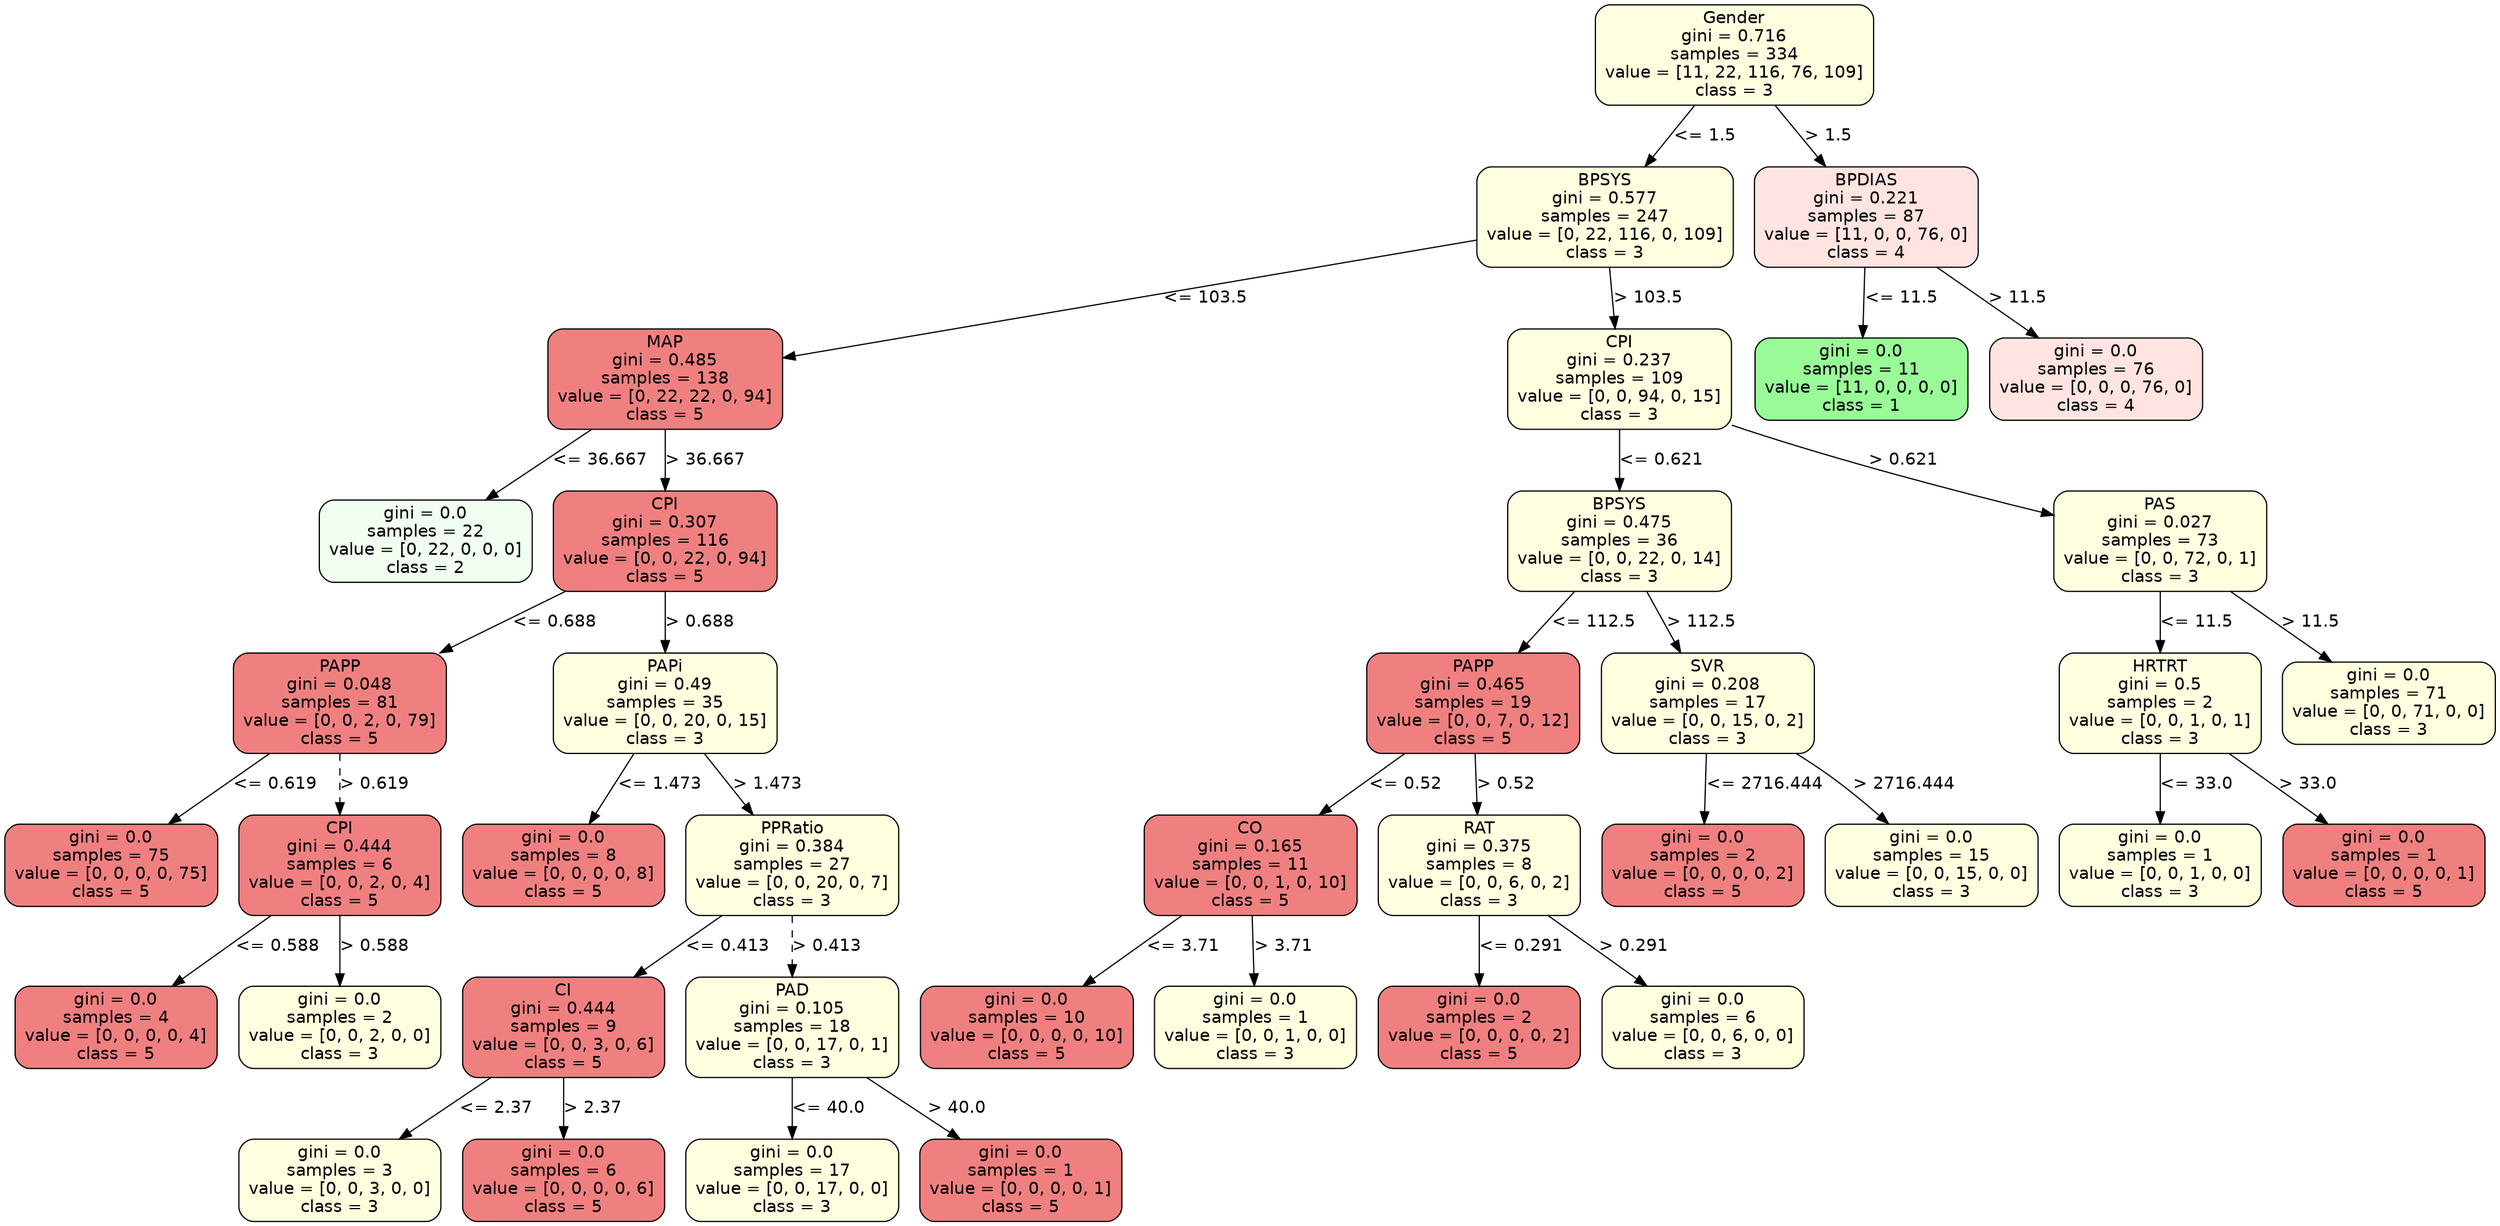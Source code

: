 strict digraph Tree {
	graph [bb="0,0,1758,1006"];
	node [color=black,
		fontname=helvetica,
		label="\N",
		shape=box,
		style="filled, rounded"
	];
	edge [fontname=helvetica];
	0	[fillcolor=lightyellow,
		height=1.1528,
		label="Gender\ngini = 0.716\nsamples = 334\nvalue = [11, 22, 116, 76, 109]\nclass = 3",
		pos="1199.5,964.5",
		width=2.6667];
	1	[fillcolor=lightyellow,
		height=1.1528,
		label="BPSYS\ngini = 0.577\nsamples = 247\nvalue = [0, 22, 116, 0, 109]\nclass = 3",
		pos="1108.5,830.5",
		width=2.4583];
	0 -> 1	[label="<= 1.5",
		labelangle=45,
		labeldistance=2.5,
		lp="1177.5,897.5",
		op="<=",
		param=1.5,
		pos="e,1136.6,872.27 1171.5,922.82 1162.3,909.52 1152,894.6 1142.4,880.74",
		style=solid];
	36	[fillcolor=mistyrose,
		height=1.1528,
		label="BPDIAS\ngini = 0.221\nsamples = 87\nvalue = [11, 0, 0, 76, 0]\nclass = 4",
		pos="1292.5,830.5",
		width=2.1528];
	0 -> 36	[label="> 1.5",
		labelangle=-45,
		labeldistance=2.5,
		lp="1265,897.5",
		op=">",
		param=1.5,
		pos="e,1263.8,872.27 1228.2,922.82 1237.5,909.52 1248,894.6 1257.8,880.74",
		style=solid];
	2	[fillcolor=lightcoral,
		height=1.1528,
		label="MAP\ngini = 0.485\nsamples = 138\nvalue = [0, 22, 22, 0, 94]\nclass = 5",
		pos="474.5,696.5",
		width=2.25];
	1 -> 2	[label="<= 103.5",
		lp="839,763.5",
		op="<=",
		param=103.5,
		pos="e,555.7,714.4 1019.7,811.01 899.68,786.02 686.9,741.72 565.7,716.49",
		style=solid];
	19	[fillcolor=lightyellow,
		height=1.1528,
		label="CPI\ngini = 0.237\nsamples = 109\nvalue = [0, 0, 94, 0, 15]\nclass = 3",
		pos="1117.5,696.5",
		width=2.1528];
	1 -> 19	[label="> 103.5",
		lp="1136.5,763.5",
		op=">",
		param=103.5,
		pos="e,1114.7,738.27 1111.3,788.82 1112.1,776.02 1113.1,761.73 1114,748.32",
		style=solid];
	3	[fillcolor=honeydew,
		height=0.94444,
		label="gini = 0.0\nsamples = 22\nvalue = [0, 22, 0, 0, 0]\nclass = 2",
		pos="305.5,562.5",
		width=2.0417];
	2 -> 3	[label="<= 36.667",
		lp="426.5,629.5",
		op="<=",
		param=36.667,
		pos="e,347.79,596.53 422.42,654.82 401.17,638.23 376.71,619.12 355.67,602.69",
		style=solid];
	4	[fillcolor=lightcoral,
		height=1.1528,
		label="CPI\ngini = 0.307\nsamples = 116\nvalue = [0, 0, 22, 0, 94]\nclass = 5",
		pos="474.5,562.5",
		width=2.1528];
	2 -> 4	[label="> 36.667",
		lp="501.5,629.5",
		op=">",
		param=36.667,
		pos="e,474.5,604.27 474.5,654.82 474.5,642.02 474.5,627.73 474.5,614.32",
		style=solid];
	5	[fillcolor=lightcoral,
		height=1.1528,
		label="PAPP\ngini = 0.048\nsamples = 81\nvalue = [0, 0, 2, 0, 79]\nclass = 5",
		pos="235.5,428.5",
		width=2.0417];
	4 -> 5	[label="<= 0.688",
		lp="390,495.5",
		op="<=",
		param=0.688,
		pos="e,309.11,470.15 401.17,521 374.91,506.5 345.14,490.05 318.14,475.14",
		style=solid];
	10	[fillcolor=lightyellow,
		height=1.1528,
		label="PAPi\ngini = 0.49\nsamples = 35\nvalue = [0, 0, 20, 0, 15]\nclass = 3",
		pos="474.5,428.5",
		width=2.1528];
	4 -> 10	[label="> 0.688",
		lp="497.5,495.5",
		op=">",
		param=0.688,
		pos="e,474.5,470.27 474.5,520.82 474.5,508.02 474.5,493.73 474.5,480.32",
		style=solid];
	6	[fillcolor=lightcoral,
		height=0.94444,
		label="gini = 0.0\nsamples = 75\nvalue = [0, 0, 0, 0, 75]\nclass = 5",
		pos="73.5,294.5",
		width=2.0417];
	5 -> 6	[label="<= 0.619",
		lp="187,361.5",
		op="<=",
		param=0.619,
		pos="e,114.04,328.53 185.57,386.82 165.3,370.3 141.97,351.29 121.86,334.9",
		style=solid];
	7	[fillcolor=lightcoral,
		height=1.1528,
		label="CPI\ngini = 0.444\nsamples = 6\nvalue = [0, 0, 2, 0, 4]\nclass = 5",
		pos="235.5,294.5",
		width=1.9444];
	5 -> 7	[label="> 0.619",
		lp="258.5,361.5",
		op=">",
		param=0.619,
		pos="e,235.5,336.27 235.5,386.82 235.5,374.02 235.5,359.73 235.5,346.32",
		style=dashed];
	8	[fillcolor=lightcoral,
		height=0.94444,
		label="gini = 0.0\nsamples = 4\nvalue = [0, 0, 0, 0, 4]\nclass = 5",
		pos="77.5,160.5",
		width=1.9444];
	7 -> 8	[label="<= 0.588",
		lp="189,227.5",
		op="<=",
		param=0.588,
		pos="e,117.03,194.53 186.81,252.82 167.12,236.37 144.48,217.46 124.93,201.12",
		style=solid];
	9	[fillcolor=lightyellow,
		height=0.94444,
		label="gini = 0.0\nsamples = 2\nvalue = [0, 0, 2, 0, 0]\nclass = 3",
		pos="235.5,160.5",
		width=1.9444];
	7 -> 9	[label="> 0.588",
		lp="258.5,227.5",
		op=">",
		param=0.588,
		pos="e,235.5,194.74 235.5,252.82 235.5,237.68 235.5,220.44 235.5,205.05",
		style=solid];
	11	[fillcolor=lightcoral,
		height=0.94444,
		label="gini = 0.0\nsamples = 8\nvalue = [0, 0, 0, 0, 8]\nclass = 5",
		pos="393.5,294.5",
		width=1.9444];
	10 -> 11	[label="<= 1.473",
		lp="464,361.5",
		op="<=",
		param=1.473,
		pos="e,412.44,328.63 447.68,386.74 443.88,380.82 440.06,374.77 436.5,369 430.26,358.88 423.69,347.86 417.62,337.51",
		style=solid];
	12	[fillcolor=lightyellow,
		height=1.1528,
		label="PPRatio\ngini = 0.384\nsamples = 27\nvalue = [0, 0, 20, 0, 7]\nclass = 3",
		pos="555.5,294.5",
		width=2.0417];
	10 -> 12	[label="> 1.473",
		lp="540.5,361.5",
		op=">",
		param=1.473,
		pos="e,530.48,336.27 499.46,386.82 507.55,373.64 516.6,358.89 525.04,345.14",
		style=solid];
	13	[fillcolor=lightcoral,
		height=1.1528,
		label="CI\ngini = 0.444\nsamples = 9\nvalue = [0, 0, 3, 0, 6]\nclass = 5",
		pos="393.5,160.5",
		width=1.9444];
	12 -> 13	[label="<= 0.413",
		lp="507,227.5",
		op="<=",
		param=0.413,
		pos="e,443.26,202.05 505.57,252.82 488.4,238.83 469.03,223.04 451.29,208.59",
		style=solid];
	16	[fillcolor=lightyellow,
		height=1.1528,
		label="PAD\ngini = 0.105\nsamples = 18\nvalue = [0, 0, 17, 0, 1]\nclass = 3",
		pos="555.5,160.5",
		width=2.0417];
	12 -> 16	[label="> 0.413",
		lp="578.5,227.5",
		op=">",
		param=0.413,
		pos="e,555.5,202.27 555.5,252.82 555.5,240.02 555.5,225.73 555.5,212.32",
		style=dashed];
	14	[fillcolor=lightyellow,
		height=0.94444,
		label="gini = 0.0\nsamples = 3\nvalue = [0, 0, 3, 0, 0]\nclass = 3",
		pos="235.5,34",
		width=1.9444];
	13 -> 14	[label="<= 2.37",
		lp="343,93.5",
		op="<=",
		param=2.37,
		pos="e,277.6,68.177 341.76,118.73 323.74,104.53 303.55,88.62 285.65,74.517",
		style=solid];
	15	[fillcolor=lightcoral,
		height=0.94444,
		label="gini = 0.0\nsamples = 6\nvalue = [0, 0, 0, 0, 6]\nclass = 5",
		pos="393.5,34",
		width=1.9444];
	13 -> 15	[label="> 2.37",
		lp="413,93.5",
		op=">",
		param=2.37,
		pos="e,393.5,68.379 393.5,118.73 393.5,105.86 393.5,91.597 393.5,78.541",
		style=solid];
	17	[fillcolor=lightyellow,
		height=0.94444,
		label="gini = 0.0\nsamples = 17\nvalue = [0, 0, 17, 0, 0]\nclass = 3",
		pos="555.5,34",
		width=2.0417];
	16 -> 17	[label="<= 40.0",
		lp="579,93.5",
		op="<=",
		param=40.0,
		pos="e,555.5,68.379 555.5,118.73 555.5,105.86 555.5,91.597 555.5,78.541",
		style=solid];
	18	[fillcolor=lightcoral,
		height=0.94444,
		label="gini = 0.0\nsamples = 1\nvalue = [0, 0, 0, 0, 1]\nclass = 5",
		pos="717.5,34",
		width=1.9444];
	16 -> 18	[label="> 40.0",
		lp="671,93.5",
		op=">",
		param=40.0,
		pos="e,674.33,68.177 608.54,118.73 627.03,104.53 647.73,88.62 666.08,74.517",
		style=solid];
	20	[fillcolor=lightyellow,
		height=1.1528,
		label="BPSYS\ngini = 0.475\nsamples = 36\nvalue = [0, 0, 22, 0, 14]\nclass = 3",
		pos="1117.5,562.5",
		width=2.1528];
	19 -> 20	[label="<= 0.621",
		lp="1145,629.5",
		op="<=",
		param=0.621,
		pos="e,1117.5,604.27 1117.5,654.82 1117.5,642.02 1117.5,627.73 1117.5,614.32",
		style=solid];
	31	[fillcolor=lightyellow,
		height=1.1528,
		label="PAS\ngini = 0.027\nsamples = 73\nvalue = [0, 0, 72, 0, 1]\nclass = 3",
		pos="1522.5,562.5",
		width=2.0417];
	19 -> 31	[label="> 0.621",
		lp="1323.5,629.5",
		op=">",
		param=0.621,
		pos="e,1448.8,581.42 1195.5,658.89 1198.8,657.53 1202.2,656.23 1205.5,655 1283.2,626.08 1374.5,600.6 1439.1,583.92",
		style=solid];
	21	[fillcolor=lightcoral,
		height=1.1528,
		label="PAPP\ngini = 0.465\nsamples = 19\nvalue = [0, 0, 7, 0, 12]\nclass = 5",
		pos="1035.5,428.5",
		width=2.0417];
	20 -> 21	[label="<= 112.5",
		lp="1107,495.5",
		op="<=",
		param=112.5,
		pos="e,1060.8,470.27 1092.2,520.82 1084,507.64 1074.9,492.89 1066.3,479.14",
		style=solid];
	28	[fillcolor=lightyellow,
		height=1.1528,
		label="SVR\ngini = 0.208\nsamples = 17\nvalue = [0, 0, 15, 0, 2]\nclass = 3",
		pos="1200.5,428.5",
		width=2.0417];
	20 -> 28	[label="> 112.5",
		lp="1184.5,495.5",
		op=">",
		param=112.5,
		pos="e,1174.9,470.27 1143.1,520.82 1151.4,507.52 1160.8,492.6 1169.5,478.74",
		style=solid];
	22	[fillcolor=lightcoral,
		height=1.1528,
		label="CO\ngini = 0.165\nsamples = 11\nvalue = [0, 0, 1, 0, 10]\nclass = 5",
		pos="878.5,294.5",
		width=2.0417];
	21 -> 22	[label="<= 0.52",
		lp="986,361.5",
		op="<=",
		param=0.52,
		pos="e,926.73,336.05 987.11,386.82 970.47,372.83 951.7,357.04 934.5,342.59",
		style=solid];
	25	[fillcolor=lightyellow,
		height=1.1528,
		label="RAT\ngini = 0.375\nsamples = 8\nvalue = [0, 0, 6, 0, 2]\nclass = 3",
		pos="1040.5,294.5",
		width=1.9444];
	21 -> 25	[label="> 0.52",
		lp="1058,361.5",
		op=">",
		param=0.52,
		pos="e,1039,336.27 1037,386.82 1037.5,374.02 1038.1,359.73 1038.6,346.32",
		style=solid];
	23	[fillcolor=lightcoral,
		height=0.94444,
		label="gini = 0.0\nsamples = 10\nvalue = [0, 0, 0, 0, 10]\nclass = 5",
		pos="720.5,160.5",
		width=2.0417];
	22 -> 23	[label="<= 3.71",
		lp="828,227.5",
		op="<=",
		param=3.71,
		pos="e,760.03,194.53 829.81,252.82 810.12,236.37 787.48,217.46 767.93,201.12",
		style=solid];
	24	[fillcolor=lightyellow,
		height=0.94444,
		label="gini = 0.0\nsamples = 1\nvalue = [0, 0, 1, 0, 0]\nclass = 3",
		pos="882.5,160.5",
		width=1.9444];
	22 -> 24	[label="> 3.71",
		lp="901,227.5",
		op=">",
		param=3.71,
		pos="e,881.49,194.74 879.73,252.82 880.19,237.68 880.71,220.44 881.18,205.05",
		style=solid];
	26	[fillcolor=lightcoral,
		height=0.94444,
		label="gini = 0.0\nsamples = 2\nvalue = [0, 0, 0, 0, 2]\nclass = 5",
		pos="1040.5,160.5",
		width=1.9444];
	25 -> 26	[label="<= 0.291",
		lp="1068,227.5",
		op="<=",
		param=0.291,
		pos="e,1040.5,194.74 1040.5,252.82 1040.5,237.68 1040.5,220.44 1040.5,205.05",
		style=solid];
	27	[fillcolor=lightyellow,
		height=0.94444,
		label="gini = 0.0\nsamples = 6\nvalue = [0, 0, 6, 0, 0]\nclass = 3",
		pos="1198.5,160.5",
		width=1.9444];
	25 -> 27	[label="> 0.291",
		lp="1147.5,227.5",
		op=">",
		param=0.291,
		pos="e,1159,194.53 1089.2,252.82 1108.9,236.37 1131.5,217.46 1151.1,201.12",
		style=solid];
	29	[fillcolor=lightcoral,
		height=0.94444,
		label="gini = 0.0\nsamples = 2\nvalue = [0, 0, 0, 0, 2]\nclass = 5",
		pos="1198.5,294.5",
		width=1.9444];
	28 -> 29	[label="<= 2716.444",
		lp="1239,361.5",
		op="<=",
		param=2716.444,
		pos="e,1199,328.74 1199.9,386.82 1199.7,371.68 1199.4,354.44 1199.2,339.05",
		style=solid];
	30	[fillcolor=lightyellow,
		height=0.94444,
		label="gini = 0.0\nsamples = 15\nvalue = [0, 0, 15, 0, 0]\nclass = 3",
		pos="1360.5,294.5",
		width=2.0417];
	28 -> 30	[label="> 2716.444",
		lp="1332,361.5",
		op=">",
		param=2716.444,
		pos="e,1326.7,328.65 1258.7,386.81 1266.5,380.98 1274.3,374.94 1281.5,369 1294.1,358.66 1307.2,346.87 1319.1,335.8",
		style=solid];
	32	[fillcolor=lightyellow,
		height=1.1528,
		label="HRTRT\ngini = 0.5\nsamples = 2\nvalue = [0, 0, 1, 0, 1]\nclass = 3",
		pos="1522.5,428.5",
		width=1.9444];
	31 -> 32	[label="<= 11.5",
		lp="1546,495.5",
		op="<=",
		param=11.5,
		pos="e,1522.5,470.27 1522.5,520.82 1522.5,508.02 1522.5,493.73 1522.5,480.32",
		style=solid];
	35	[fillcolor=lightyellow,
		height=0.94444,
		label="gini = 0.0\nsamples = 71\nvalue = [0, 0, 71, 0, 0]\nclass = 3",
		pos="1684.5,428.5",
		width=2.0417];
	31 -> 35	[label="> 11.5",
		lp="1627,495.5",
		op=">",
		param=11.5,
		pos="e,1644,462.53 1572.4,520.82 1592.7,504.3 1616,485.29 1636.1,468.9",
		style=solid];
	33	[fillcolor=lightyellow,
		height=0.94444,
		label="gini = 0.0\nsamples = 1\nvalue = [0, 0, 1, 0, 0]\nclass = 3",
		pos="1522.5,294.5",
		width=1.9444];
	32 -> 33	[label="<= 33.0",
		lp="1546,361.5",
		op="<=",
		param=33.0,
		pos="e,1522.5,328.74 1522.5,386.82 1522.5,371.68 1522.5,354.44 1522.5,339.05",
		style=solid];
	34	[fillcolor=lightcoral,
		height=0.94444,
		label="gini = 0.0\nsamples = 1\nvalue = [0, 0, 0, 0, 1]\nclass = 5",
		pos="1680.5,294.5",
		width=1.9444];
	32 -> 34	[label="> 33.0",
		lp="1625,361.5",
		op=">",
		param=33.0,
		pos="e,1641,328.53 1571.2,386.82 1590.9,370.37 1613.5,351.46 1633.1,335.12",
		style=solid];
	37	[fillcolor=palegreen,
		height=0.94444,
		label="gini = 0.0\nsamples = 11\nvalue = [11, 0, 0, 0, 0]\nclass = 1",
		pos="1288.5,696.5",
		width=2.0417];
	36 -> 37	[label="<= 11.5",
		lp="1315,763.5",
		op="<=",
		param=11.5,
		pos="e,1289.5,730.74 1291.3,788.82 1290.8,773.68 1290.3,756.44 1289.8,741.05",
		style=solid];
	38	[fillcolor=mistyrose,
		height=0.94444,
		label="gini = 0.0\nsamples = 76\nvalue = [0, 0, 0, 76, 0]\nclass = 4",
		pos="1453.5,696.5",
		width=2.0417];
	36 -> 38	[label="> 11.5",
		lp="1398,763.5",
		op=">",
		param=11.5,
		pos="e,1413.2,730.53 1342.1,788.82 1362.3,772.3 1385.5,753.29 1405.4,736.9",
		style=solid];
}
